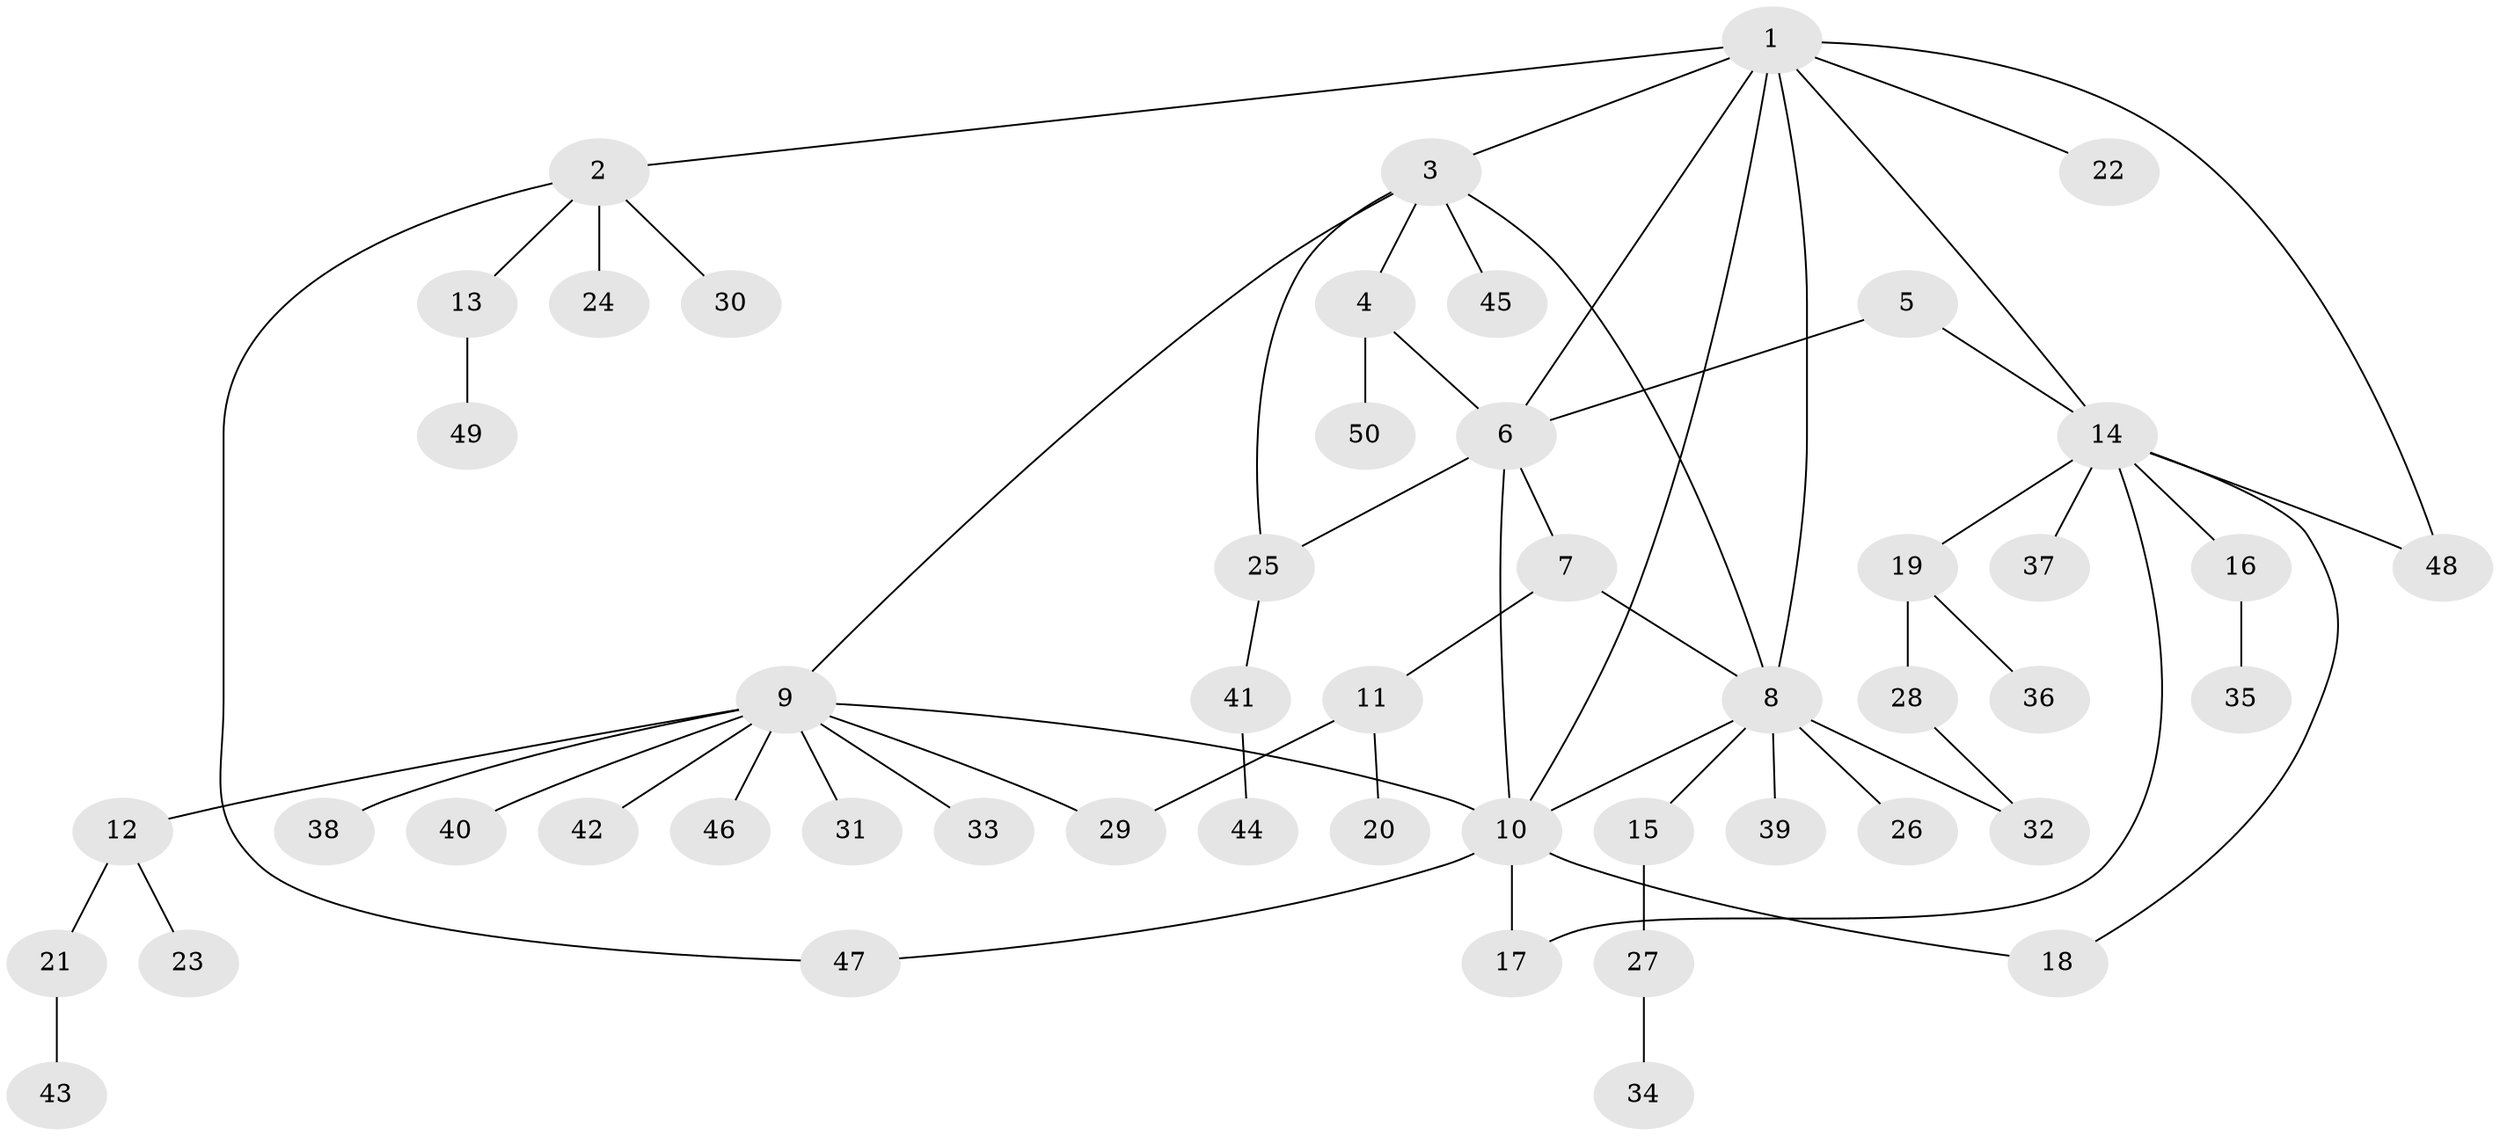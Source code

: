 // coarse degree distribution, {10: 0.02857142857142857, 5: 0.02857142857142857, 6: 0.02857142857142857, 2: 0.2, 9: 0.05714285714285714, 3: 0.08571428571428572, 1: 0.5428571428571428, 7: 0.02857142857142857}
// Generated by graph-tools (version 1.1) at 2025/52/02/27/25 19:52:16]
// undirected, 50 vertices, 63 edges
graph export_dot {
graph [start="1"]
  node [color=gray90,style=filled];
  1;
  2;
  3;
  4;
  5;
  6;
  7;
  8;
  9;
  10;
  11;
  12;
  13;
  14;
  15;
  16;
  17;
  18;
  19;
  20;
  21;
  22;
  23;
  24;
  25;
  26;
  27;
  28;
  29;
  30;
  31;
  32;
  33;
  34;
  35;
  36;
  37;
  38;
  39;
  40;
  41;
  42;
  43;
  44;
  45;
  46;
  47;
  48;
  49;
  50;
  1 -- 2;
  1 -- 3;
  1 -- 6;
  1 -- 8;
  1 -- 10;
  1 -- 14;
  1 -- 22;
  1 -- 48;
  2 -- 13;
  2 -- 24;
  2 -- 30;
  2 -- 47;
  3 -- 4;
  3 -- 8;
  3 -- 9;
  3 -- 25;
  3 -- 45;
  4 -- 6;
  4 -- 50;
  5 -- 6;
  5 -- 14;
  6 -- 7;
  6 -- 10;
  6 -- 25;
  7 -- 8;
  7 -- 11;
  8 -- 10;
  8 -- 15;
  8 -- 26;
  8 -- 32;
  8 -- 39;
  9 -- 10;
  9 -- 12;
  9 -- 29;
  9 -- 31;
  9 -- 33;
  9 -- 38;
  9 -- 40;
  9 -- 42;
  9 -- 46;
  10 -- 17;
  10 -- 18;
  10 -- 47;
  11 -- 20;
  11 -- 29;
  12 -- 21;
  12 -- 23;
  13 -- 49;
  14 -- 16;
  14 -- 17;
  14 -- 18;
  14 -- 19;
  14 -- 37;
  14 -- 48;
  15 -- 27;
  16 -- 35;
  19 -- 28;
  19 -- 36;
  21 -- 43;
  25 -- 41;
  27 -- 34;
  28 -- 32;
  41 -- 44;
}
